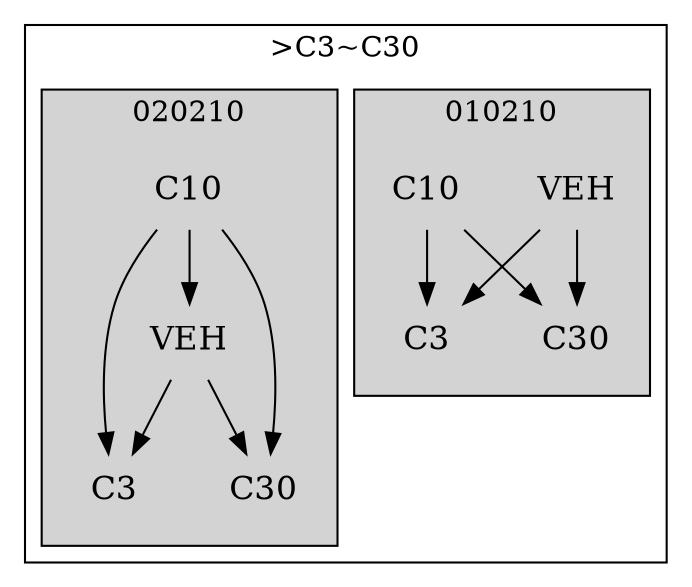 strict digraph FirstlevelCluster {
	labelloc = "t";
	compound = false;
	subgraph cluster_0 {
	label= ">C3~C30";
		subgraph	cluster_2 {
		label = "010210";
			style = filled;
			node	[label = VEH, shape = plaintext, fontsize = 16] VEH2;
			node	[label = C3, shape = plaintext, fontsize = 16] C32;
			node	[label = C10, shape = plaintext, fontsize = 16] C102;
			node	[label = C30, shape = plaintext, fontsize = 16] C302;
			VEH2->C32;VEH2->C302;C102->C32;C102->C302;			}
		subgraph	cluster_3 {
		label = "020210";
			style = filled;
			node	[label = VEH, shape = plaintext, fontsize = 16] VEH3;
			node	[label = C3, shape = plaintext, fontsize = 16] C33;
			node	[label = C10, shape = plaintext, fontsize = 16] C103;
			node	[label = C30, shape = plaintext, fontsize = 16] C303;
			VEH3->C33;VEH3->C303;C103->VEH3;C103->C33;C103->C303;			}
}}
